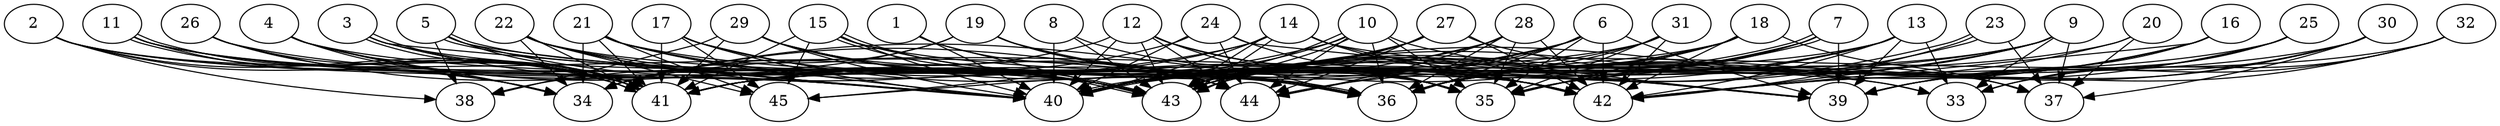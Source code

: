 // DAG automatically generated by daggen at Thu Oct  3 14:07:24 2019
// ./daggen --dot -n 45 --ccr 0.3 --fat 0.9 --regular 0.7 --density 0.9 --mindata 5242880 --maxdata 52428800 
digraph G {
  1 [size="45124267", alpha="0.03", expect_size="13537280"] 
  1 -> 40 [size ="13537280"]
  1 -> 43 [size ="13537280"]
  1 -> 44 [size ="13537280"]
  2 [size="37331627", alpha="0.05", expect_size="11199488"] 
  2 -> 34 [size ="11199488"]
  2 -> 38 [size ="11199488"]
  2 -> 40 [size ="11199488"]
  2 -> 41 [size ="11199488"]
  2 -> 43 [size ="11199488"]
  2 -> 44 [size ="11199488"]
  3 [size="100737707", alpha="0.06", expect_size="30221312"] 
  3 -> 35 [size ="30221312"]
  3 -> 40 [size ="30221312"]
  3 -> 41 [size ="30221312"]
  3 -> 41 [size ="30221312"]
  3 -> 43 [size ="30221312"]
  4 [size="99822933", alpha="0.20", expect_size="29946880"] 
  4 -> 34 [size ="29946880"]
  4 -> 36 [size ="29946880"]
  4 -> 40 [size ="29946880"]
  4 -> 41 [size ="29946880"]
  4 -> 43 [size ="29946880"]
  5 [size="150981973", alpha="0.05", expect_size="45294592"] 
  5 -> 36 [size ="45294592"]
  5 -> 36 [size ="45294592"]
  5 -> 38 [size ="45294592"]
  5 -> 40 [size ="45294592"]
  5 -> 41 [size ="45294592"]
  5 -> 43 [size ="45294592"]
  6 [size="138356053", alpha="0.20", expect_size="41506816"] 
  6 -> 34 [size ="41506816"]
  6 -> 35 [size ="41506816"]
  6 -> 36 [size ="41506816"]
  6 -> 39 [size ="41506816"]
  6 -> 42 [size ="41506816"]
  6 -> 43 [size ="41506816"]
  6 -> 44 [size ="41506816"]
  6 -> 45 [size ="41506816"]
  7 [size="112902827", alpha="0.14", expect_size="33870848"] 
  7 -> 35 [size ="33870848"]
  7 -> 36 [size ="33870848"]
  7 -> 39 [size ="33870848"]
  7 -> 40 [size ="33870848"]
  7 -> 43 [size ="33870848"]
  7 -> 43 [size ="33870848"]
  8 [size="136717653", alpha="0.18", expect_size="41015296"] 
  8 -> 35 [size ="41015296"]
  8 -> 40 [size ="41015296"]
  8 -> 43 [size ="41015296"]
  9 [size="71976960", alpha="0.18", expect_size="21593088"] 
  9 -> 33 [size ="21593088"]
  9 -> 36 [size ="21593088"]
  9 -> 37 [size ="21593088"]
  9 -> 40 [size ="21593088"]
  9 -> 41 [size ="21593088"]
  9 -> 42 [size ="21593088"]
  9 -> 43 [size ="21593088"]
  10 [size="137028267", alpha="0.11", expect_size="41108480"] 
  10 -> 35 [size ="41108480"]
  10 -> 36 [size ="41108480"]
  10 -> 39 [size ="41108480"]
  10 -> 40 [size ="41108480"]
  10 -> 41 [size ="41108480"]
  10 -> 43 [size ="41108480"]
  10 -> 43 [size ="41108480"]
  10 -> 44 [size ="41108480"]
  11 [size="117879467", alpha="0.13", expect_size="35363840"] 
  11 -> 34 [size ="35363840"]
  11 -> 36 [size ="35363840"]
  11 -> 40 [size ="35363840"]
  11 -> 41 [size ="35363840"]
  11 -> 41 [size ="35363840"]
  11 -> 43 [size ="35363840"]
  12 [size="141970773", alpha="0.07", expect_size="42591232"] 
  12 -> 34 [size ="42591232"]
  12 -> 35 [size ="42591232"]
  12 -> 36 [size ="42591232"]
  12 -> 40 [size ="42591232"]
  12 -> 42 [size ="42591232"]
  12 -> 43 [size ="42591232"]
  12 -> 44 [size ="42591232"]
  13 [size="25767253", alpha="0.06", expect_size="7730176"] 
  13 -> 33 [size ="7730176"]
  13 -> 34 [size ="7730176"]
  13 -> 36 [size ="7730176"]
  13 -> 39 [size ="7730176"]
  13 -> 40 [size ="7730176"]
  13 -> 42 [size ="7730176"]
  13 -> 43 [size ="7730176"]
  13 -> 44 [size ="7730176"]
  14 [size="76571307", alpha="0.03", expect_size="22971392"] 
  14 -> 33 [size ="22971392"]
  14 -> 39 [size ="22971392"]
  14 -> 40 [size ="22971392"]
  14 -> 41 [size ="22971392"]
  14 -> 42 [size ="22971392"]
  14 -> 43 [size ="22971392"]
  14 -> 43 [size ="22971392"]
  14 -> 45 [size ="22971392"]
  15 [size="75069440", alpha="0.03", expect_size="22520832"] 
  15 -> 35 [size ="22520832"]
  15 -> 39 [size ="22520832"]
  15 -> 40 [size ="22520832"]
  15 -> 41 [size ="22520832"]
  15 -> 43 [size ="22520832"]
  15 -> 43 [size ="22520832"]
  15 -> 45 [size ="22520832"]
  16 [size="112991573", alpha="0.12", expect_size="33897472"] 
  16 -> 35 [size ="33897472"]
  16 -> 36 [size ="33897472"]
  16 -> 39 [size ="33897472"]
  16 -> 42 [size ="33897472"]
  16 -> 43 [size ="33897472"]
  17 [size="109953707", alpha="0.17", expect_size="32986112"] 
  17 -> 36 [size ="32986112"]
  17 -> 40 [size ="32986112"]
  17 -> 41 [size ="32986112"]
  17 -> 42 [size ="32986112"]
  17 -> 43 [size ="32986112"]
  17 -> 45 [size ="32986112"]
  18 [size="64648533", alpha="0.20", expect_size="19394560"] 
  18 -> 34 [size ="19394560"]
  18 -> 35 [size ="19394560"]
  18 -> 36 [size ="19394560"]
  18 -> 37 [size ="19394560"]
  18 -> 41 [size ="19394560"]
  18 -> 42 [size ="19394560"]
  18 -> 43 [size ="19394560"]
  19 [size="47339520", alpha="0.11", expect_size="14201856"] 
  19 -> 34 [size ="14201856"]
  19 -> 36 [size ="14201856"]
  19 -> 38 [size ="14201856"]
  19 -> 42 [size ="14201856"]
  19 -> 44 [size ="14201856"]
  20 [size="28375040", alpha="0.16", expect_size="8512512"] 
  20 -> 36 [size ="8512512"]
  20 -> 37 [size ="8512512"]
  20 -> 40 [size ="8512512"]
  21 [size="110998187", alpha="0.04", expect_size="33299456"] 
  21 -> 33 [size ="33299456"]
  21 -> 34 [size ="33299456"]
  21 -> 36 [size ="33299456"]
  21 -> 40 [size ="33299456"]
  21 -> 41 [size ="33299456"]
  21 -> 43 [size ="33299456"]
  21 -> 45 [size ="33299456"]
  22 [size="56739840", alpha="0.15", expect_size="17021952"] 
  22 -> 34 [size ="17021952"]
  22 -> 36 [size ="17021952"]
  22 -> 40 [size ="17021952"]
  22 -> 41 [size ="17021952"]
  22 -> 42 [size ="17021952"]
  22 -> 43 [size ="17021952"]
  22 -> 45 [size ="17021952"]
  23 [size="110114133", alpha="0.16", expect_size="33034240"] 
  23 -> 37 [size ="33034240"]
  23 -> 40 [size ="33034240"]
  23 -> 40 [size ="33034240"]
  23 -> 42 [size ="33034240"]
  24 [size="156869973", alpha="0.08", expect_size="47060992"] 
  24 -> 35 [size ="47060992"]
  24 -> 39 [size ="47060992"]
  24 -> 40 [size ="47060992"]
  24 -> 41 [size ="47060992"]
  24 -> 44 [size ="47060992"]
  25 [size="26965333", alpha="0.17", expect_size="8089600"] 
  25 -> 33 [size ="8089600"]
  25 -> 36 [size ="8089600"]
  25 -> 39 [size ="8089600"]
  25 -> 40 [size ="8089600"]
  26 [size="54469973", alpha="0.01", expect_size="16340992"] 
  26 -> 34 [size ="16340992"]
  26 -> 40 [size ="16340992"]
  26 -> 41 [size ="16340992"]
  26 -> 42 [size ="16340992"]
  27 [size="149606400", alpha="0.18", expect_size="44881920"] 
  27 -> 37 [size ="44881920"]
  27 -> 40 [size ="44881920"]
  27 -> 41 [size ="44881920"]
  27 -> 42 [size ="44881920"]
  27 -> 43 [size ="44881920"]
  27 -> 44 [size ="44881920"]
  28 [size="128648533", alpha="0.09", expect_size="38594560"] 
  28 -> 35 [size ="38594560"]
  28 -> 36 [size ="38594560"]
  28 -> 41 [size ="38594560"]
  28 -> 42 [size ="38594560"]
  28 -> 43 [size ="38594560"]
  28 -> 44 [size ="38594560"]
  29 [size="125808640", alpha="0.08", expect_size="37742592"] 
  29 -> 35 [size ="37742592"]
  29 -> 38 [size ="37742592"]
  29 -> 40 [size ="37742592"]
  29 -> 41 [size ="37742592"]
  29 -> 42 [size ="37742592"]
  29 -> 43 [size ="37742592"]
  29 -> 44 [size ="37742592"]
  30 [size="56193707", alpha="0.01", expect_size="16858112"] 
  30 -> 35 [size ="16858112"]
  30 -> 37 [size ="16858112"]
  30 -> 39 [size ="16858112"]
  30 -> 40 [size ="16858112"]
  30 -> 42 [size ="16858112"]
  31 [size="24064000", alpha="0.08", expect_size="7219200"] 
  31 -> 35 [size ="7219200"]
  31 -> 36 [size ="7219200"]
  31 -> 41 [size ="7219200"]
  31 -> 42 [size ="7219200"]
  31 -> 43 [size ="7219200"]
  32 [size="57064107", alpha="0.10", expect_size="17119232"] 
  32 -> 33 [size ="17119232"]
  32 -> 39 [size ="17119232"]
  32 -> 42 [size ="17119232"]
  32 -> 43 [size ="17119232"]
  33 [size="17766400", alpha="0.13", expect_size="5329920"] 
  34 [size="146722133", alpha="0.04", expect_size="44016640"] 
  35 [size="54415360", alpha="0.02", expect_size="16324608"] 
  36 [size="31638187", alpha="0.12", expect_size="9491456"] 
  37 [size="41994240", alpha="0.14", expect_size="12598272"] 
  38 [size="23616853", alpha="0.02", expect_size="7085056"] 
  39 [size="95754240", alpha="0.14", expect_size="28726272"] 
  40 [size="155624107", alpha="0.08", expect_size="46687232"] 
  41 [size="165488640", alpha="0.13", expect_size="49646592"] 
  42 [size="68468053", alpha="0.03", expect_size="20540416"] 
  43 [size="146350080", alpha="0.05", expect_size="43905024"] 
  44 [size="92849493", alpha="0.04", expect_size="27854848"] 
  45 [size="124347733", alpha="0.05", expect_size="37304320"] 
}
